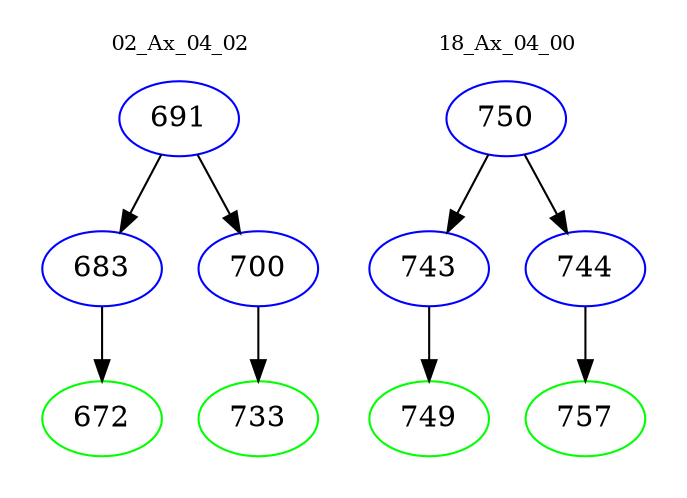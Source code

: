 digraph{
subgraph cluster_0 {
color = white
label = "02_Ax_04_02";
fontsize=10;
T0_691 [label="691", color="blue"]
T0_691 -> T0_683 [color="black"]
T0_683 [label="683", color="blue"]
T0_683 -> T0_672 [color="black"]
T0_672 [label="672", color="green"]
T0_691 -> T0_700 [color="black"]
T0_700 [label="700", color="blue"]
T0_700 -> T0_733 [color="black"]
T0_733 [label="733", color="green"]
}
subgraph cluster_1 {
color = white
label = "18_Ax_04_00";
fontsize=10;
T1_750 [label="750", color="blue"]
T1_750 -> T1_743 [color="black"]
T1_743 [label="743", color="blue"]
T1_743 -> T1_749 [color="black"]
T1_749 [label="749", color="green"]
T1_750 -> T1_744 [color="black"]
T1_744 [label="744", color="blue"]
T1_744 -> T1_757 [color="black"]
T1_757 [label="757", color="green"]
}
}
